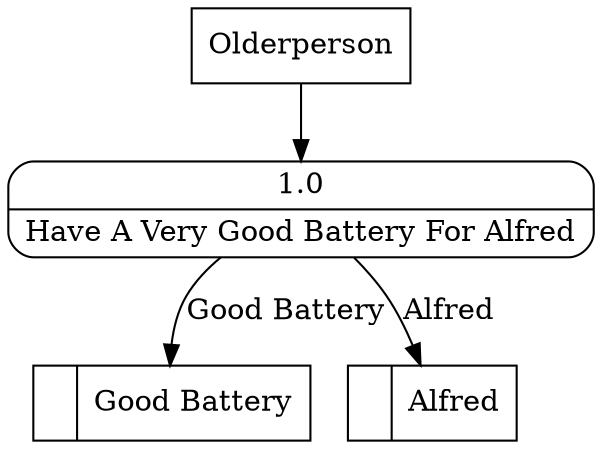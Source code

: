 digraph dfd2{ 
node[shape=record]
200 [label="<f0>  |<f1> Good Battery " ];
201 [label="<f0>  |<f1> Alfred " ];
202 [label="Olderperson" shape=box];
203 [label="{<f0> 1.0|<f1> Have A Very Good Battery For Alfred }" shape=Mrecord];
202 -> 203
203 -> 200 [label="Good Battery"]
203 -> 201 [label="Alfred"]
}